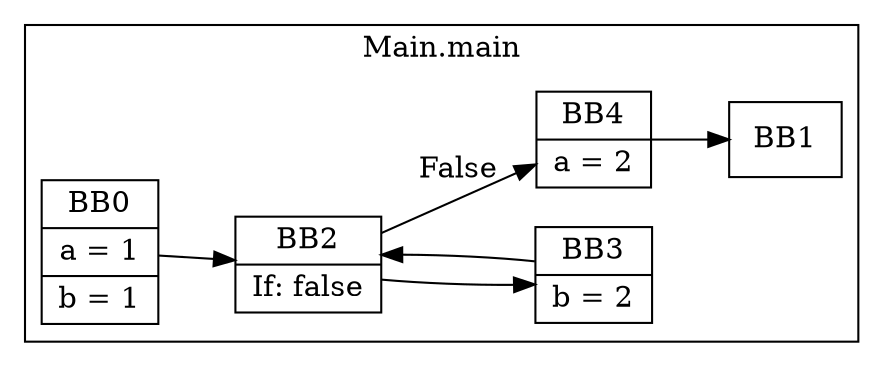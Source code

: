 digraph G {
  graph [ rankdir = "LR" ];
  subgraph cluster_0 {
    label = "Main.main"
    M0_BB0 [
      shape="record"
      label="BB0|a = 1|b = 1"
    ];
    M0_BB0 -> M0_BB2;
    M0_BB1 [
      shape="record"
      label="BB1"
    ];
    M0_BB2 [
      shape="record"
      label="BB2|If: false"
    ];
    M0_BB2 -> M0_BB3;
    M0_BB2 -> M0_BB4 [label="False"];
    M0_BB3 [
      shape="record"
      label="BB3|b = 2"
    ];
    M0_BB3 -> M0_BB2;
    M0_BB4 [
      shape="record"
      label="BB4|a = 2"
    ];
    M0_BB4 -> M0_BB1;
  }
}
